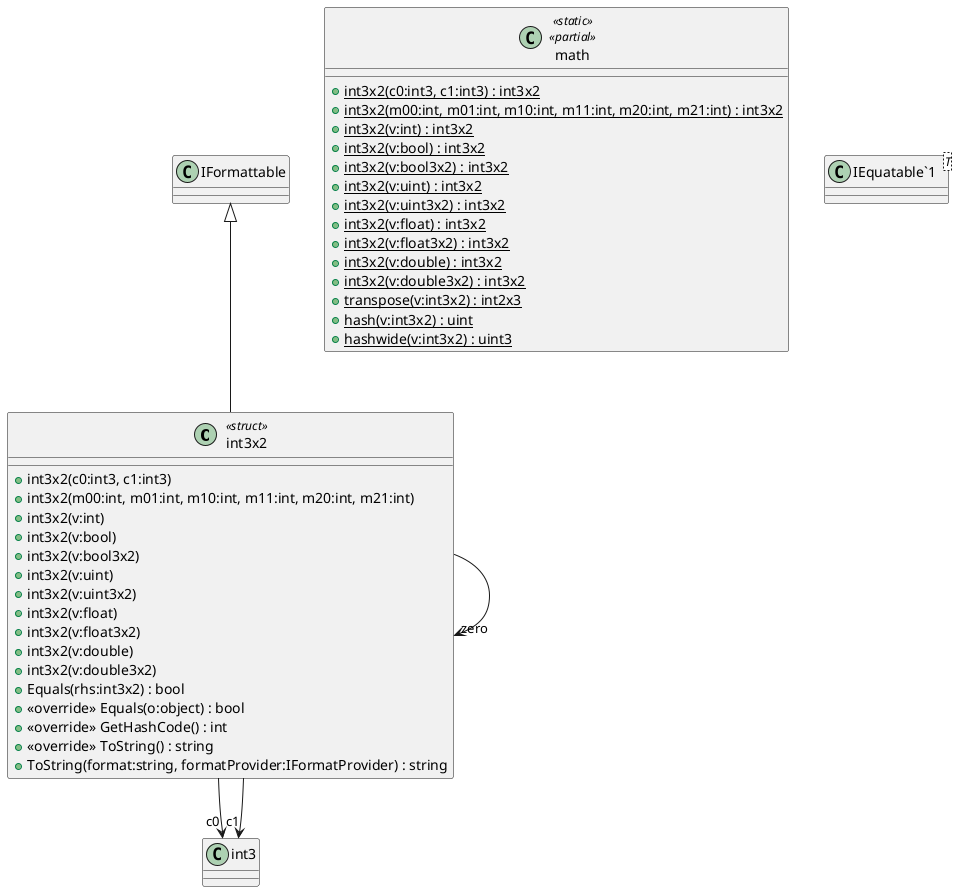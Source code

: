 @startuml
class int3x2 <<struct>> {
    + int3x2(c0:int3, c1:int3)
    + int3x2(m00:int, m01:int, m10:int, m11:int, m20:int, m21:int)
    + int3x2(v:int)
    + int3x2(v:bool)
    + int3x2(v:bool3x2)
    + int3x2(v:uint)
    + int3x2(v:uint3x2)
    + int3x2(v:float)
    + int3x2(v:float3x2)
    + int3x2(v:double)
    + int3x2(v:double3x2)
    + Equals(rhs:int3x2) : bool
    + <<override>> Equals(o:object) : bool
    + <<override>> GetHashCode() : int
    + <<override>> ToString() : string
    + ToString(format:string, formatProvider:IFormatProvider) : string
}
class math <<static>> <<partial>> {
    + {static} int3x2(c0:int3, c1:int3) : int3x2
    + {static} int3x2(m00:int, m01:int, m10:int, m11:int, m20:int, m21:int) : int3x2
    + {static} int3x2(v:int) : int3x2
    + {static} int3x2(v:bool) : int3x2
    + {static} int3x2(v:bool3x2) : int3x2
    + {static} int3x2(v:uint) : int3x2
    + {static} int3x2(v:uint3x2) : int3x2
    + {static} int3x2(v:float) : int3x2
    + {static} int3x2(v:float3x2) : int3x2
    + {static} int3x2(v:double) : int3x2
    + {static} int3x2(v:double3x2) : int3x2
    + {static} transpose(v:int3x2) : int2x3
    + {static} hash(v:int3x2) : uint
    + {static} hashwide(v:int3x2) : uint3
}
class "IEquatable`1"<T> {
}
IFormattable <|-- int3x2
int3x2 --> "c0" int3
int3x2 --> "c1" int3
int3x2 --> "zero" int3x2
@enduml
